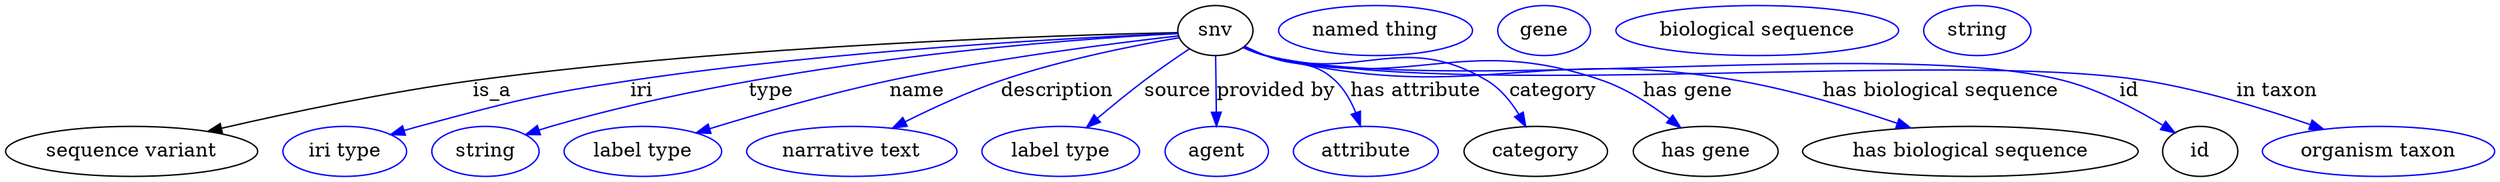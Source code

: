 digraph {
	graph [bb="0,0,1784.5,123"];
	node [label="\N"];
	snv	[height=0.5,
		label=snv,
		pos="868.34,105",
		width=0.75];
	"sequence variant"	[height=0.5,
		pos="90.342,18",
		width=2.5095];
	snv -> "sequence variant"	[label=is_a,
		lp="349.34,61.5",
		pos="e,144.96,32.364 841.31,103.52 762.81,101.85 528.12,94.879 335.34,69 273.55,60.706 203.99,45.983 154.82,34.654"];
	iri	[color=blue,
		height=0.5,
		label="iri type",
		pos="243.34,18",
		width=1.2277];
	snv -> iri	[color=blue,
		label=iri,
		lp="456.34,61.5",
		pos="e,276.62,29.991 841.17,102.98 774.13,100.19 595.59,91.126 448.34,69 380.41,58.792 363.73,53.665 297.34,36 293.76,35.047 290.06,34.005 \
286.36,32.922",
		style=solid];
	type	[color=blue,
		height=0.5,
		label=string,
		pos="344.34,18",
		width=1.0652];
	snv -> type	[color=blue,
		label=type,
		lp="549.34,61.5",
		pos="e,372.98,30.023 841.42,102.81 767.89,99.009 558.03,84.386 391.34,36 388.44,35.156 385.45,34.227 382.46,33.251",
		style=solid];
	name	[color=blue,
		height=0.5,
		label="label type",
		pos="457.34,18",
		width=1.5707];
	snv -> name	[color=blue,
		label=name,
		lp="654.34,61.5",
		pos="e,495.66,31.346 841.83,101.14 798.24,96.203 708.84,85.025 634.34,69 590.11,59.485 540.63,45.188 505.25,34.315",
		style=solid];
	description	[color=blue,
		height=0.5,
		label="narrative text",
		pos="607.34,18",
		width=2.0943];
	snv -> description	[color=blue,
		label=description,
		lp="754.84,61.5",
		pos="e,636.61,34.76 842.26,99.828 811.25,94.468 758.17,84.028 714.34,69 690.9,60.962 665.74,49.37 645.72,39.37",
		style=solid];
	source	[color=blue,
		height=0.5,
		label="label type",
		pos="757.34,18",
		width=1.5707];
	snv -> source	[color=blue,
		label=source,
		lp="841.34,61.5",
		pos="e,775.89,35.223 849.64,91.771 839.86,85.228 827.79,76.909 817.34,69 806.08,60.474 794.05,50.609 783.74,41.906",
		style=solid];
	"provided by"	[color=blue,
		height=0.5,
		label=agent,
		pos="869.34,18",
		width=1.0291];
	snv -> "provided by"	[color=blue,
		label="provided by",
		lp="911.84,61.5",
		pos="e,869.14,36.175 868.54,86.799 868.68,75.163 868.86,59.548 869.02,46.237",
		style=solid];
	"has attribute"	[color=blue,
		height=0.5,
		label=attribute,
		pos="976.34,18",
		width=1.4443];
	snv -> "has attribute"	[color=blue,
		label="has attribute",
		lp="1012.3,61.5",
		pos="e,972.44,36.336 889.51,93.592 894.35,91.33 899.49,89.013 904.34,87 926.16,77.947 937.08,85.115 954.34,69 961.02,62.768 965.79,54.148 \
969.14,45.819",
		style=solid];
	category	[height=0.5,
		pos="1097.3,18",
		width=1.4263];
	snv -> category	[color=blue,
		label=category,
		lp="1110.8,61.5",
		pos="e,1090.2,36.304 888.83,92.911 893.79,90.628 899.16,88.474 904.34,87 972.75,67.554 1002.5,105.76 1063.3,69 1072.6,63.384 1080,54.137 \
1085.4,45.112",
		style=solid];
	"has gene"	[height=0.5,
		pos="1218.3,18",
		width=1.4443];
	snv -> "has gene"	[color=blue,
		label="has gene",
		lp="1206.3,61.5",
		pos="e,1200.9,35.133 888.41,92.941 893.47,90.598 899,88.409 904.34,87 1008.6,59.512 1044.7,105.03 1146.3,69 1163.3,62.995 1179.9,51.886 \
1192.9,41.661",
		style=solid];
	"has biological sequence"	[height=0.5,
		pos="1408.3,18",
		width=3.34];
	snv -> "has biological sequence"	[color=blue,
		label="has biological sequence",
		lp="1387.8,61.5",
		pos="e,1365.7,34.935 888.39,92.861 893.45,90.52 898.98,88.353 904.34,87 1050.2,50.191 1094.1,94.878 1242.3,69 1281.2,62.22 1323.7,49.293 \
1356,38.282",
		style=solid];
	id	[height=0.5,
		pos="1573.3,18",
		width=0.75];
	snv -> id	[color=blue,
		label=id,
		lp="1522.3,61.5",
		pos="e,1555,31.611 888.37,92.779 893.43,90.44 898.97,88.295 904.34,87 1028,57.225 1353.2,100.92 1476.3,69 1501.6,62.462 1527.7,48.523 \
1546.4,37.019",
		style=solid];
	"in taxon"	[color=blue,
		height=0.5,
		label="organism taxon",
		pos="1701.3,18",
		width=2.3109];
	snv -> "in taxon"	[color=blue,
		label="in taxon",
		lp="1628.3,61.5",
		pos="e,1662,33.902 888.37,92.768 893.43,90.43 898.96,88.287 904.34,87 1040.3,54.455 1395.3,91.132 1533.3,69 1574.4,62.425 1619.4,48.642 \
1652.5,37.21",
		style=solid];
	"named thing_category"	[color=blue,
		height=0.5,
		label="named thing",
		pos="983.34,105",
		width=1.9318];
	"sequence variant_has gene"	[color=blue,
		height=0.5,
		label=gene,
		pos="1104.3,105",
		width=0.92075];
	"sequence variant_has biological sequence"	[color=blue,
		height=0.5,
		label="biological sequence",
		pos="1257.3,105",
		width=2.8164];
	"sequence variant_id"	[color=blue,
		height=0.5,
		label=string,
		pos="1415.3,105",
		width=1.0652];
}
